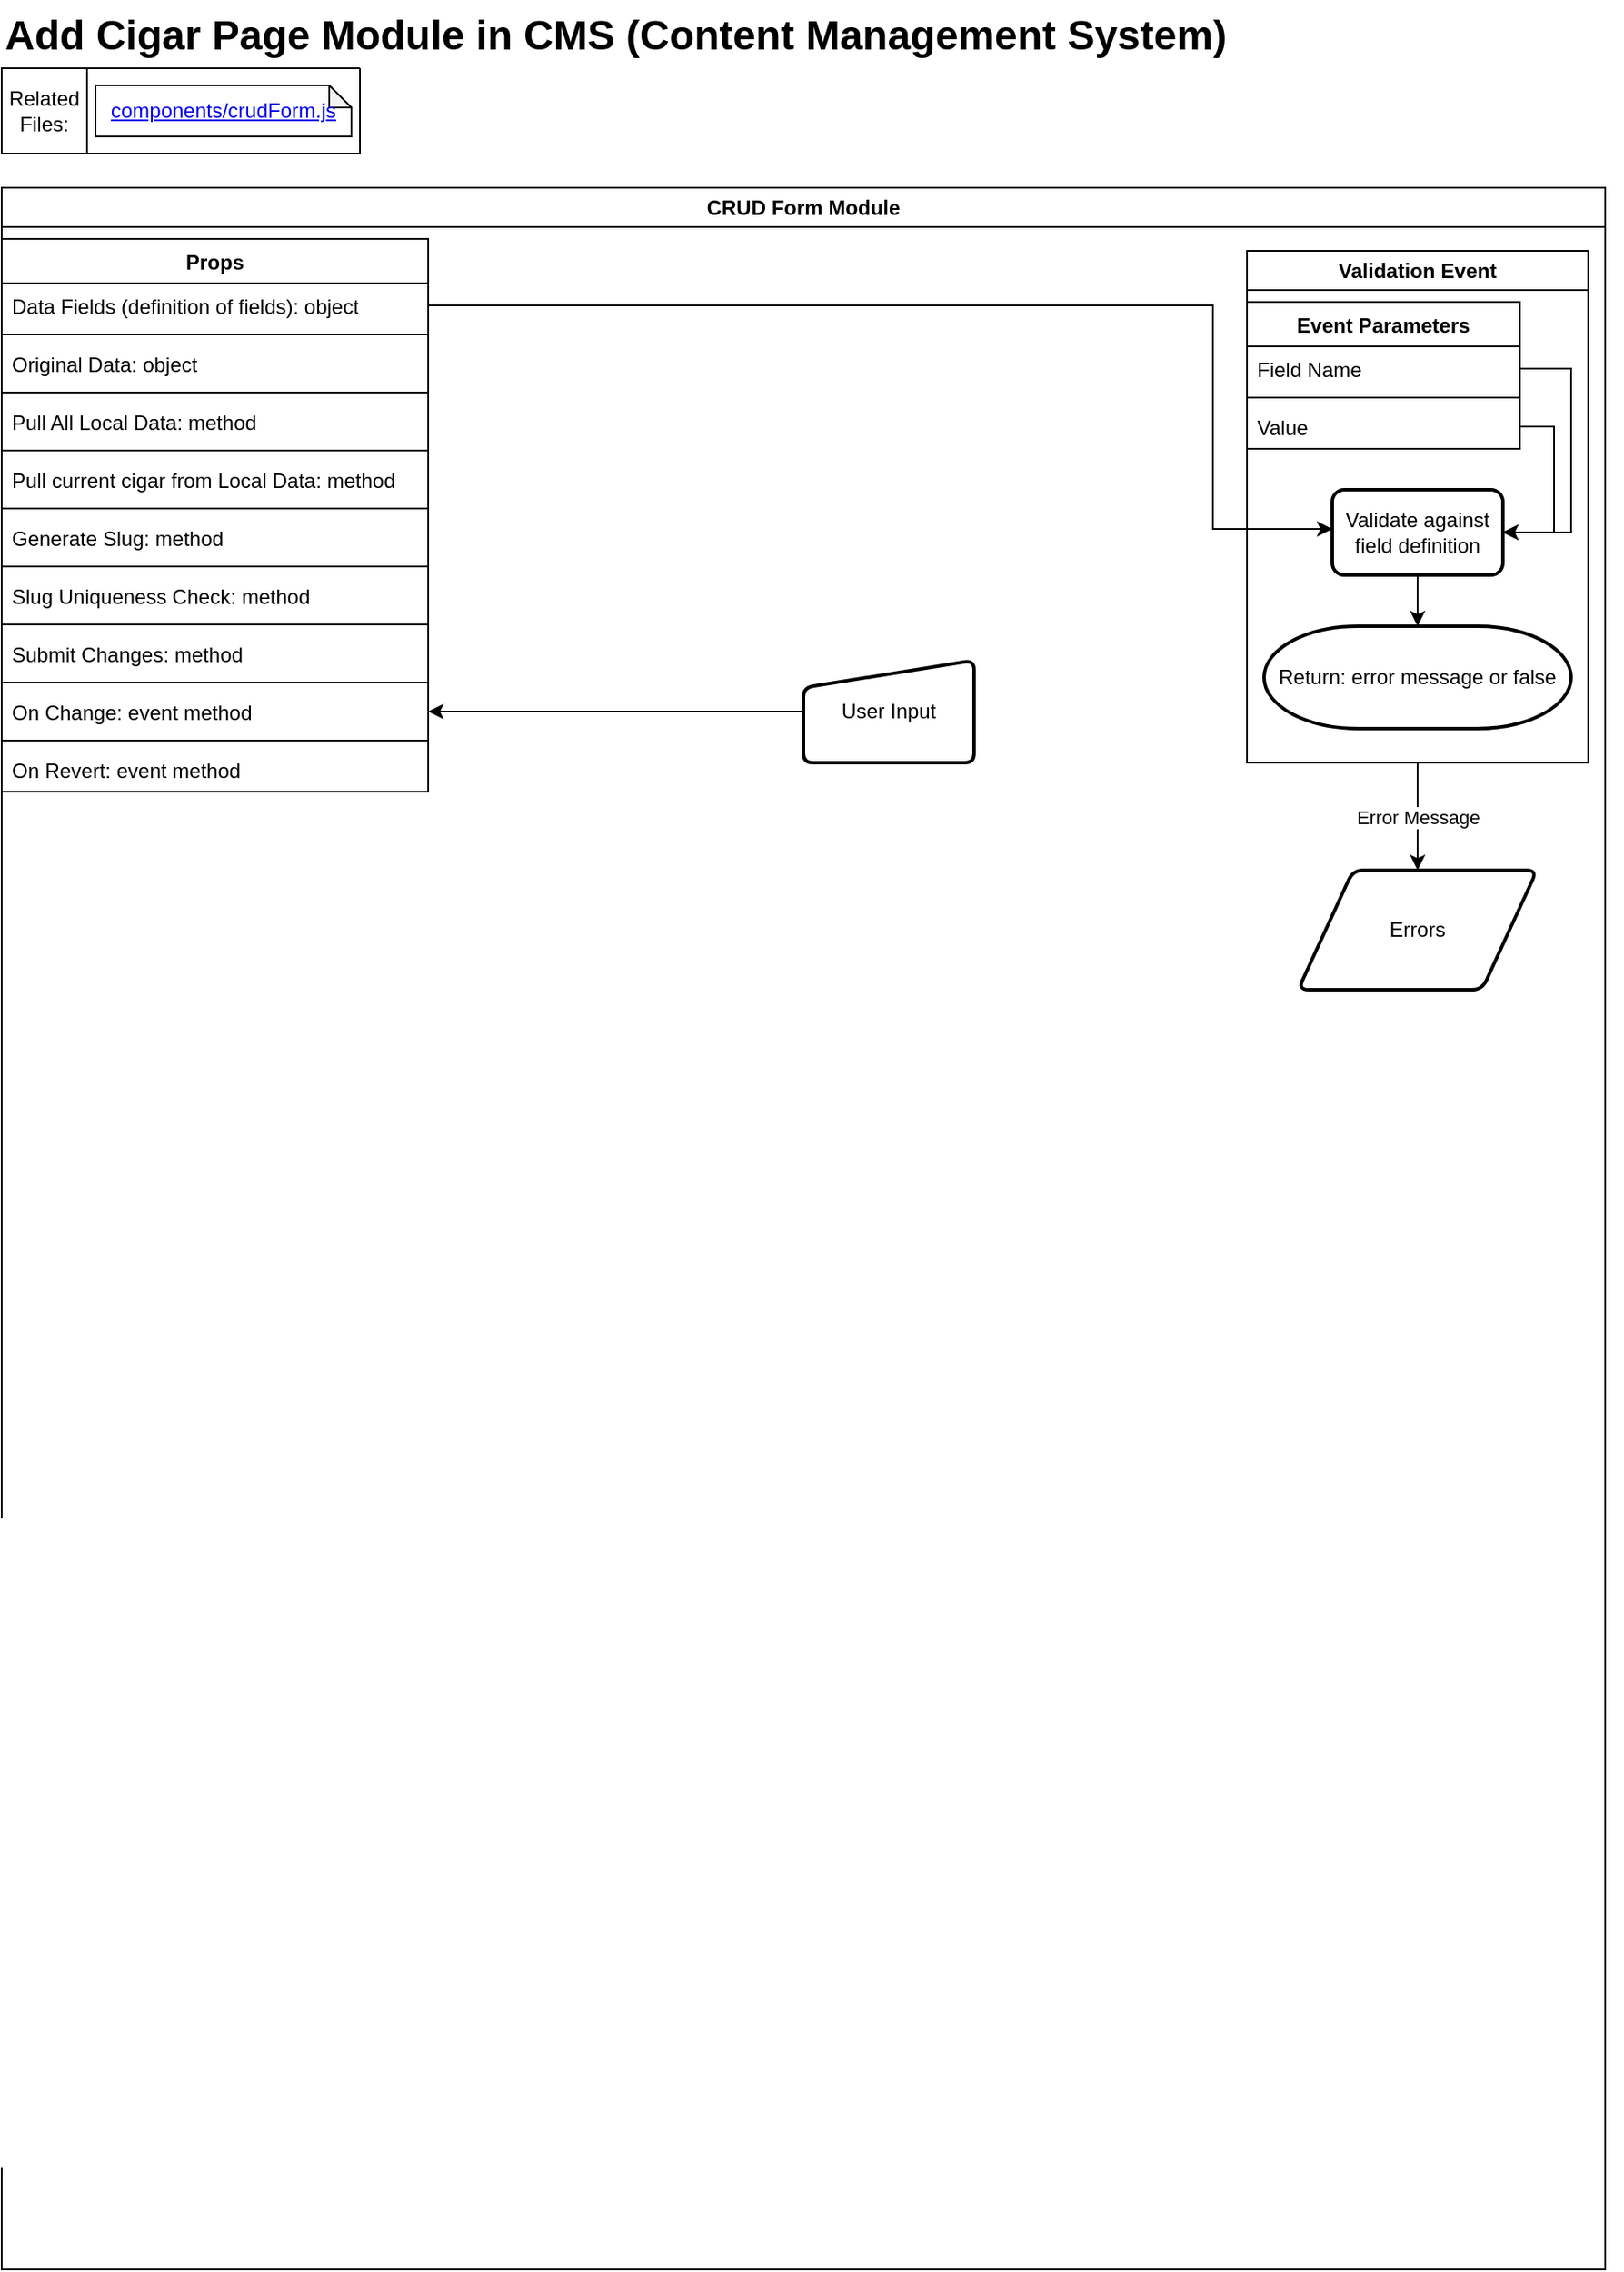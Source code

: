 <mxfile version="26.2.13">
  <diagram name="Page-1" id="9TfbhumZKOwv8vjmnpY6">
    <mxGraphModel dx="1239" dy="737" grid="1" gridSize="10" guides="1" tooltips="1" connect="1" arrows="1" fold="1" page="1" pageScale="1" pageWidth="850" pageHeight="1100" background="#ffffff" math="0" shadow="0">
      <root>
        <mxCell id="0" />
        <mxCell id="1" parent="0" />
        <mxCell id="gF07o2XM8CqkStnafHHP-1" value="&lt;h1 style=&quot;margin-top: 0px;&quot;&gt;Add Cigar Page Module in CMS (Content Management System)&lt;/h1&gt;" style="text;html=1;whiteSpace=wrap;overflow=hidden;rounded=0;" parent="1" vertex="1">
          <mxGeometry x="10" y="10" width="950" height="40" as="geometry" />
        </mxCell>
        <mxCell id="gF07o2XM8CqkStnafHHP-4" value="Related Files:" style="whiteSpace=wrap;html=1;aspect=fixed;" parent="1" vertex="1">
          <mxGeometry x="10" y="50" width="50" height="50" as="geometry" />
        </mxCell>
        <mxCell id="gF07o2XM8CqkStnafHHP-5" value="" style="swimlane;startSize=0;" parent="1" vertex="1">
          <mxGeometry x="60" y="50" width="160" height="50" as="geometry">
            <mxRectangle x="60" y="50" width="50" height="40" as="alternateBounds" />
          </mxGeometry>
        </mxCell>
        <mxCell id="gF07o2XM8CqkStnafHHP-9" value="&lt;a href=&quot;https://github.com/macglencoe/EmporiumWebsite/blob/cms/components/crudForm.js&quot;&gt;components/crudForm.js&lt;/a&gt;" style="shape=note;whiteSpace=wrap;html=1;backgroundOutline=1;darkOpacity=0.05;size=13;" parent="gF07o2XM8CqkStnafHHP-5" vertex="1">
          <mxGeometry x="5" y="10" width="150" height="30" as="geometry" />
        </mxCell>
        <mxCell id="gF07o2XM8CqkStnafHHP-16" value="CRUD Form Module" style="swimlane;whiteSpace=wrap;html=1;" parent="1" vertex="1">
          <mxGeometry x="10" y="120" width="940" height="1220" as="geometry">
            <mxRectangle x="10" y="210" width="140" height="30" as="alternateBounds" />
          </mxGeometry>
        </mxCell>
        <mxCell id="gF07o2XM8CqkStnafHHP-33" value="Props" style="swimlane;fontStyle=1;align=center;verticalAlign=top;childLayout=stackLayout;horizontal=1;startSize=26;horizontalStack=0;resizeParent=1;resizeParentMax=0;resizeLast=0;collapsible=1;marginBottom=0;whiteSpace=wrap;html=1;" parent="gF07o2XM8CqkStnafHHP-16" vertex="1">
          <mxGeometry y="30" width="250" height="324" as="geometry" />
        </mxCell>
        <mxCell id="gF07o2XM8CqkStnafHHP-34" value="Data Fields (definition of fields): object" style="text;strokeColor=none;fillColor=none;align=left;verticalAlign=top;spacingLeft=4;spacingRight=4;overflow=hidden;rotatable=0;points=[[0,0.5],[1,0.5]];portConstraint=eastwest;whiteSpace=wrap;html=1;" parent="gF07o2XM8CqkStnafHHP-33" vertex="1">
          <mxGeometry y="26" width="250" height="26" as="geometry" />
        </mxCell>
        <mxCell id="gF07o2XM8CqkStnafHHP-35" value="" style="line;strokeWidth=1;fillColor=none;align=left;verticalAlign=middle;spacingTop=-1;spacingLeft=3;spacingRight=3;rotatable=0;labelPosition=right;points=[];portConstraint=eastwest;strokeColor=inherit;" parent="gF07o2XM8CqkStnafHHP-33" vertex="1">
          <mxGeometry y="52" width="250" height="8" as="geometry" />
        </mxCell>
        <mxCell id="gF07o2XM8CqkStnafHHP-38" value="Original Data: object" style="text;strokeColor=none;fillColor=none;align=left;verticalAlign=top;spacingLeft=4;spacingRight=4;overflow=hidden;rotatable=0;points=[[0,0.5],[1,0.5]];portConstraint=eastwest;whiteSpace=wrap;html=1;" parent="gF07o2XM8CqkStnafHHP-33" vertex="1">
          <mxGeometry y="60" width="250" height="26" as="geometry" />
        </mxCell>
        <mxCell id="gF07o2XM8CqkStnafHHP-39" value="" style="line;strokeWidth=1;fillColor=none;align=left;verticalAlign=middle;spacingTop=-1;spacingLeft=3;spacingRight=3;rotatable=0;labelPosition=right;points=[];portConstraint=eastwest;strokeColor=inherit;" parent="gF07o2XM8CqkStnafHHP-33" vertex="1">
          <mxGeometry y="86" width="250" height="8" as="geometry" />
        </mxCell>
        <mxCell id="gF07o2XM8CqkStnafHHP-36" value="Pull All Local Data: method" style="text;strokeColor=none;fillColor=none;align=left;verticalAlign=top;spacingLeft=4;spacingRight=4;overflow=hidden;rotatable=0;points=[[0,0.5],[1,0.5]];portConstraint=eastwest;whiteSpace=wrap;html=1;" parent="gF07o2XM8CqkStnafHHP-33" vertex="1">
          <mxGeometry y="94" width="250" height="26" as="geometry" />
        </mxCell>
        <mxCell id="gF07o2XM8CqkStnafHHP-40" value="" style="line;strokeWidth=1;fillColor=none;align=left;verticalAlign=middle;spacingTop=-1;spacingLeft=3;spacingRight=3;rotatable=0;labelPosition=right;points=[];portConstraint=eastwest;strokeColor=inherit;" parent="gF07o2XM8CqkStnafHHP-33" vertex="1">
          <mxGeometry y="120" width="250" height="8" as="geometry" />
        </mxCell>
        <mxCell id="gF07o2XM8CqkStnafHHP-41" value="Pull current cigar from Local Data: method" style="text;strokeColor=none;fillColor=none;align=left;verticalAlign=top;spacingLeft=4;spacingRight=4;overflow=hidden;rotatable=0;points=[[0,0.5],[1,0.5]];portConstraint=eastwest;whiteSpace=wrap;html=1;" parent="gF07o2XM8CqkStnafHHP-33" vertex="1">
          <mxGeometry y="128" width="250" height="26" as="geometry" />
        </mxCell>
        <mxCell id="gF07o2XM8CqkStnafHHP-42" value="" style="line;strokeWidth=1;fillColor=none;align=left;verticalAlign=middle;spacingTop=-1;spacingLeft=3;spacingRight=3;rotatable=0;labelPosition=right;points=[];portConstraint=eastwest;strokeColor=inherit;" parent="gF07o2XM8CqkStnafHHP-33" vertex="1">
          <mxGeometry y="154" width="250" height="8" as="geometry" />
        </mxCell>
        <mxCell id="gF07o2XM8CqkStnafHHP-43" value="Generate Slug: method" style="text;strokeColor=none;fillColor=none;align=left;verticalAlign=top;spacingLeft=4;spacingRight=4;overflow=hidden;rotatable=0;points=[[0,0.5],[1,0.5]];portConstraint=eastwest;whiteSpace=wrap;html=1;" parent="gF07o2XM8CqkStnafHHP-33" vertex="1">
          <mxGeometry y="162" width="250" height="26" as="geometry" />
        </mxCell>
        <mxCell id="gF07o2XM8CqkStnafHHP-44" value="" style="line;strokeWidth=1;fillColor=none;align=left;verticalAlign=middle;spacingTop=-1;spacingLeft=3;spacingRight=3;rotatable=0;labelPosition=right;points=[];portConstraint=eastwest;strokeColor=inherit;" parent="gF07o2XM8CqkStnafHHP-33" vertex="1">
          <mxGeometry y="188" width="250" height="8" as="geometry" />
        </mxCell>
        <mxCell id="gF07o2XM8CqkStnafHHP-45" value="Slug Uniqueness Check: method" style="text;strokeColor=none;fillColor=none;align=left;verticalAlign=top;spacingLeft=4;spacingRight=4;overflow=hidden;rotatable=0;points=[[0,0.5],[1,0.5]];portConstraint=eastwest;whiteSpace=wrap;html=1;" parent="gF07o2XM8CqkStnafHHP-33" vertex="1">
          <mxGeometry y="196" width="250" height="26" as="geometry" />
        </mxCell>
        <mxCell id="gF07o2XM8CqkStnafHHP-46" value="" style="line;strokeWidth=1;fillColor=none;align=left;verticalAlign=middle;spacingTop=-1;spacingLeft=3;spacingRight=3;rotatable=0;labelPosition=right;points=[];portConstraint=eastwest;strokeColor=inherit;" parent="gF07o2XM8CqkStnafHHP-33" vertex="1">
          <mxGeometry y="222" width="250" height="8" as="geometry" />
        </mxCell>
        <mxCell id="gF07o2XM8CqkStnafHHP-47" value="Submit Changes: method" style="text;strokeColor=none;fillColor=none;align=left;verticalAlign=top;spacingLeft=4;spacingRight=4;overflow=hidden;rotatable=0;points=[[0,0.5],[1,0.5]];portConstraint=eastwest;whiteSpace=wrap;html=1;" parent="gF07o2XM8CqkStnafHHP-33" vertex="1">
          <mxGeometry y="230" width="250" height="26" as="geometry" />
        </mxCell>
        <mxCell id="gF07o2XM8CqkStnafHHP-48" value="" style="line;strokeWidth=1;fillColor=none;align=left;verticalAlign=middle;spacingTop=-1;spacingLeft=3;spacingRight=3;rotatable=0;labelPosition=right;points=[];portConstraint=eastwest;strokeColor=inherit;" parent="gF07o2XM8CqkStnafHHP-33" vertex="1">
          <mxGeometry y="256" width="250" height="8" as="geometry" />
        </mxCell>
        <mxCell id="gF07o2XM8CqkStnafHHP-49" value="On Change: event method" style="text;strokeColor=none;fillColor=none;align=left;verticalAlign=top;spacingLeft=4;spacingRight=4;overflow=hidden;rotatable=0;points=[[0,0.5],[1,0.5]];portConstraint=eastwest;whiteSpace=wrap;html=1;" parent="gF07o2XM8CqkStnafHHP-33" vertex="1">
          <mxGeometry y="264" width="250" height="26" as="geometry" />
        </mxCell>
        <mxCell id="gF07o2XM8CqkStnafHHP-50" value="" style="line;strokeWidth=1;fillColor=none;align=left;verticalAlign=middle;spacingTop=-1;spacingLeft=3;spacingRight=3;rotatable=0;labelPosition=right;points=[];portConstraint=eastwest;strokeColor=inherit;" parent="gF07o2XM8CqkStnafHHP-33" vertex="1">
          <mxGeometry y="290" width="250" height="8" as="geometry" />
        </mxCell>
        <mxCell id="gF07o2XM8CqkStnafHHP-51" value="On Revert: event method" style="text;strokeColor=none;fillColor=none;align=left;verticalAlign=top;spacingLeft=4;spacingRight=4;overflow=hidden;rotatable=0;points=[[0,0.5],[1,0.5]];portConstraint=eastwest;whiteSpace=wrap;html=1;" parent="gF07o2XM8CqkStnafHHP-33" vertex="1">
          <mxGeometry y="298" width="250" height="26" as="geometry" />
        </mxCell>
        <mxCell id="qtyGDBOndFJ6fSlMXyA5-2" style="edgeStyle=orthogonalEdgeStyle;rounded=0;orthogonalLoop=1;jettySize=auto;html=1;entryX=1;entryY=0.5;entryDx=0;entryDy=0;" edge="1" parent="gF07o2XM8CqkStnafHHP-16" source="qtyGDBOndFJ6fSlMXyA5-1" target="gF07o2XM8CqkStnafHHP-49">
          <mxGeometry relative="1" as="geometry" />
        </mxCell>
        <mxCell id="qtyGDBOndFJ6fSlMXyA5-1" value="User Input" style="html=1;strokeWidth=2;shape=manualInput;whiteSpace=wrap;rounded=1;size=16;arcSize=11;" vertex="1" parent="gF07o2XM8CqkStnafHHP-16">
          <mxGeometry x="470" y="277" width="100" height="60" as="geometry" />
        </mxCell>
        <mxCell id="qtyGDBOndFJ6fSlMXyA5-16" value="Error Message" style="edgeStyle=orthogonalEdgeStyle;rounded=0;orthogonalLoop=1;jettySize=auto;html=1;entryX=0.5;entryY=0;entryDx=0;entryDy=0;" edge="1" parent="gF07o2XM8CqkStnafHHP-16" source="qtyGDBOndFJ6fSlMXyA5-3" target="qtyGDBOndFJ6fSlMXyA5-4">
          <mxGeometry relative="1" as="geometry" />
        </mxCell>
        <mxCell id="qtyGDBOndFJ6fSlMXyA5-3" value="Validation Event" style="swimlane;whiteSpace=wrap;html=1;" vertex="1" parent="gF07o2XM8CqkStnafHHP-16">
          <mxGeometry x="730" y="37" width="200" height="300" as="geometry" />
        </mxCell>
        <mxCell id="qtyGDBOndFJ6fSlMXyA5-5" value="Event Parameters" style="swimlane;fontStyle=1;align=center;verticalAlign=top;childLayout=stackLayout;horizontal=1;startSize=26;horizontalStack=0;resizeParent=1;resizeParentMax=0;resizeLast=0;collapsible=1;marginBottom=0;whiteSpace=wrap;html=1;" vertex="1" parent="qtyGDBOndFJ6fSlMXyA5-3">
          <mxGeometry y="30" width="160" height="86" as="geometry" />
        </mxCell>
        <mxCell id="qtyGDBOndFJ6fSlMXyA5-6" value="Field Name" style="text;strokeColor=none;fillColor=none;align=left;verticalAlign=top;spacingLeft=4;spacingRight=4;overflow=hidden;rotatable=0;points=[[0,0.5],[1,0.5]];portConstraint=eastwest;whiteSpace=wrap;html=1;" vertex="1" parent="qtyGDBOndFJ6fSlMXyA5-5">
          <mxGeometry y="26" width="160" height="26" as="geometry" />
        </mxCell>
        <mxCell id="qtyGDBOndFJ6fSlMXyA5-7" value="" style="line;strokeWidth=1;fillColor=none;align=left;verticalAlign=middle;spacingTop=-1;spacingLeft=3;spacingRight=3;rotatable=0;labelPosition=right;points=[];portConstraint=eastwest;strokeColor=inherit;" vertex="1" parent="qtyGDBOndFJ6fSlMXyA5-5">
          <mxGeometry y="52" width="160" height="8" as="geometry" />
        </mxCell>
        <mxCell id="qtyGDBOndFJ6fSlMXyA5-8" value="Value" style="text;strokeColor=none;fillColor=none;align=left;verticalAlign=top;spacingLeft=4;spacingRight=4;overflow=hidden;rotatable=0;points=[[0,0.5],[1,0.5]];portConstraint=eastwest;whiteSpace=wrap;html=1;" vertex="1" parent="qtyGDBOndFJ6fSlMXyA5-5">
          <mxGeometry y="60" width="160" height="26" as="geometry" />
        </mxCell>
        <mxCell id="qtyGDBOndFJ6fSlMXyA5-10" value="Validate against field definition" style="rounded=1;whiteSpace=wrap;html=1;absoluteArcSize=1;arcSize=14;strokeWidth=2;" vertex="1" parent="qtyGDBOndFJ6fSlMXyA5-3">
          <mxGeometry x="50" y="140" width="100" height="50" as="geometry" />
        </mxCell>
        <mxCell id="qtyGDBOndFJ6fSlMXyA5-11" style="edgeStyle=orthogonalEdgeStyle;rounded=0;orthogonalLoop=1;jettySize=auto;html=1;entryX=1;entryY=0.5;entryDx=0;entryDy=0;exitX=1;exitY=0.5;exitDx=0;exitDy=0;" edge="1" parent="qtyGDBOndFJ6fSlMXyA5-3" source="qtyGDBOndFJ6fSlMXyA5-6" target="qtyGDBOndFJ6fSlMXyA5-10">
          <mxGeometry relative="1" as="geometry">
            <Array as="points">
              <mxPoint x="190" y="69" />
              <mxPoint x="190" y="165" />
            </Array>
          </mxGeometry>
        </mxCell>
        <mxCell id="qtyGDBOndFJ6fSlMXyA5-13" style="edgeStyle=orthogonalEdgeStyle;rounded=0;orthogonalLoop=1;jettySize=auto;html=1;entryX=1;entryY=0.5;entryDx=0;entryDy=0;exitX=1;exitY=0.5;exitDx=0;exitDy=0;" edge="1" parent="qtyGDBOndFJ6fSlMXyA5-3" source="qtyGDBOndFJ6fSlMXyA5-8" target="qtyGDBOndFJ6fSlMXyA5-10">
          <mxGeometry relative="1" as="geometry" />
        </mxCell>
        <mxCell id="qtyGDBOndFJ6fSlMXyA5-14" value="Return: error message or false" style="strokeWidth=2;html=1;shape=mxgraph.flowchart.terminator;whiteSpace=wrap;" vertex="1" parent="qtyGDBOndFJ6fSlMXyA5-3">
          <mxGeometry x="10" y="220" width="180" height="60" as="geometry" />
        </mxCell>
        <mxCell id="qtyGDBOndFJ6fSlMXyA5-15" style="edgeStyle=orthogonalEdgeStyle;rounded=0;orthogonalLoop=1;jettySize=auto;html=1;entryX=0.5;entryY=0;entryDx=0;entryDy=0;entryPerimeter=0;" edge="1" parent="qtyGDBOndFJ6fSlMXyA5-3" source="qtyGDBOndFJ6fSlMXyA5-10" target="qtyGDBOndFJ6fSlMXyA5-14">
          <mxGeometry relative="1" as="geometry" />
        </mxCell>
        <mxCell id="qtyGDBOndFJ6fSlMXyA5-4" value="Errors" style="shape=parallelogram;html=1;strokeWidth=2;perimeter=parallelogramPerimeter;whiteSpace=wrap;rounded=1;arcSize=12;size=0.23;" vertex="1" parent="gF07o2XM8CqkStnafHHP-16">
          <mxGeometry x="760" y="400" width="140" height="70" as="geometry" />
        </mxCell>
        <mxCell id="qtyGDBOndFJ6fSlMXyA5-9" style="edgeStyle=orthogonalEdgeStyle;rounded=0;orthogonalLoop=1;jettySize=auto;html=1;" edge="1" parent="gF07o2XM8CqkStnafHHP-16" source="gF07o2XM8CqkStnafHHP-34" target="qtyGDBOndFJ6fSlMXyA5-10">
          <mxGeometry relative="1" as="geometry">
            <mxPoint x="620.0" y="490" as="targetPoint" />
            <Array as="points">
              <mxPoint x="710" y="69" />
              <mxPoint x="710" y="200" />
            </Array>
          </mxGeometry>
        </mxCell>
      </root>
    </mxGraphModel>
  </diagram>
</mxfile>
